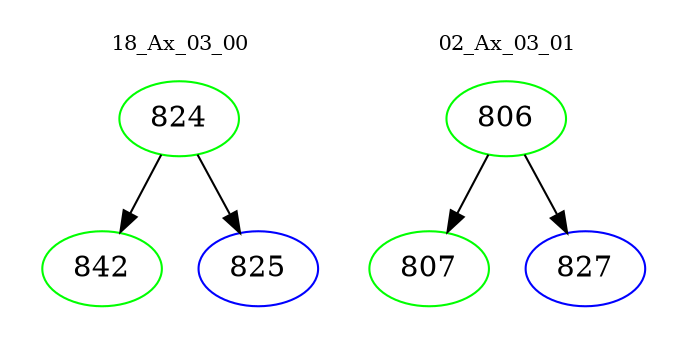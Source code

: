 digraph{
subgraph cluster_0 {
color = white
label = "18_Ax_03_00";
fontsize=10;
T0_824 [label="824", color="green"]
T0_824 -> T0_842 [color="black"]
T0_842 [label="842", color="green"]
T0_824 -> T0_825 [color="black"]
T0_825 [label="825", color="blue"]
}
subgraph cluster_1 {
color = white
label = "02_Ax_03_01";
fontsize=10;
T1_806 [label="806", color="green"]
T1_806 -> T1_807 [color="black"]
T1_807 [label="807", color="green"]
T1_806 -> T1_827 [color="black"]
T1_827 [label="827", color="blue"]
}
}
